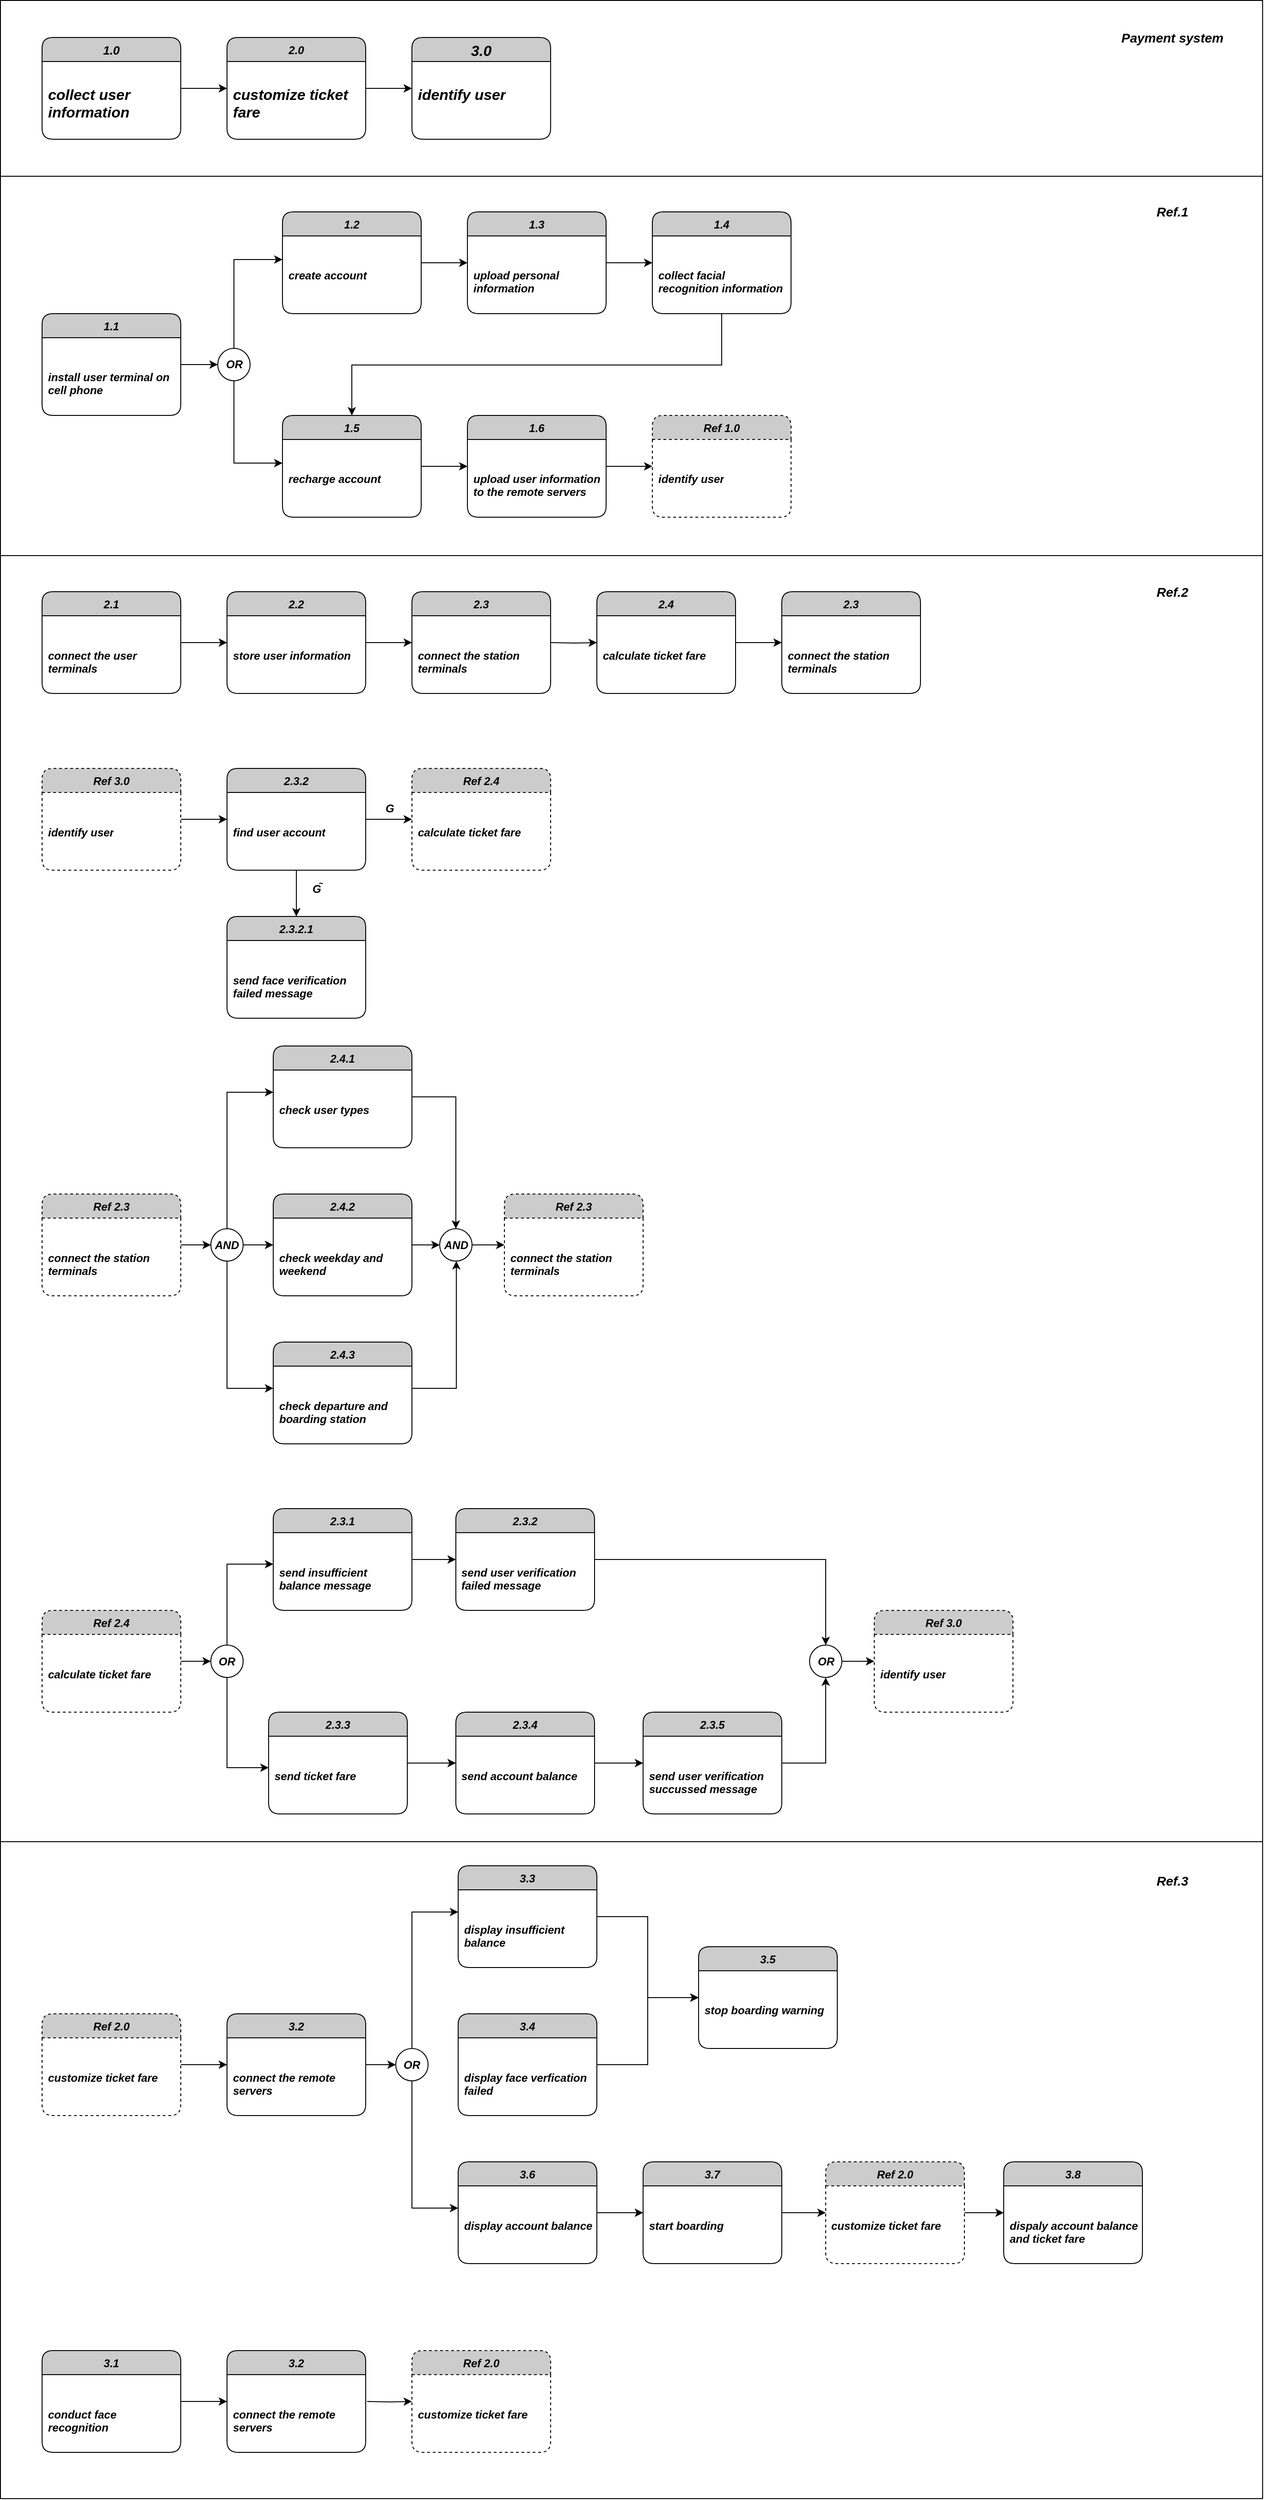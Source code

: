 <mxfile userAgent="Mozilla/5.0 (iPad; CPU OS 11_3 like Mac OS X) AppleWebKit/605.1.15 (KHTML, like Gecko) Version/11.0 Mobile/15E148 Safari/604.1" version="8.7.2" editor="www.draw.io" type="github"><diagram id="e5cf5e6e-a1c5-f6e3-67a1-fb44b6157341" name="Page-1"><mxGraphModel dx="1039" dy="414" grid="1" gridSize="14" guides="1" tooltips="1" connect="0" arrows="1" fold="1" page="1" pageScale="1" pageWidth="2339" pageHeight="3300" background="#ffffff" math="0" shadow="0"><root><mxCell id="0"/><mxCell id="1" parent="0"/><mxCell id="200" value="" style="rounded=0;whiteSpace=wrap;html=1;shadow=0;comic=0;fillColor=none;fontFamily=Helvetica;glass=0;" parent="1" vertex="1"><mxGeometry x="92.5" y="2079.5" width="1365" height="710" as="geometry"/></mxCell><mxCell id="201" value="" style="rounded=0;whiteSpace=wrap;html=1;shadow=0;comic=0;fillColor=none;fontFamily=Helvetica;glass=0;" parent="1" vertex="1"><mxGeometry x="92.5" y="689.5" width="1365" height="1390" as="geometry"/></mxCell><mxCell id="202" value="" style="rounded=0;whiteSpace=wrap;html=1;shadow=0;comic=0;fillColor=none;fontFamily=Helvetica;glass=0;" parent="1" vertex="1"><mxGeometry x="92.5" y="279.5" width="1365" height="410" as="geometry"/></mxCell><mxCell id="203" value="" style="rounded=0;whiteSpace=wrap;html=1;shadow=0;comic=0;fillColor=none;fontFamily=Helvetica;glass=0;gradientColor=#ffffff;" parent="1" vertex="1"><mxGeometry x="92.5" y="89.5" width="1365" height="190" as="geometry"/></mxCell><mxCell id="33" style="edgeStyle=orthogonalEdgeStyle;rounded=0;html=1;jettySize=auto;orthogonalLoop=1;fontFamily=Helvetica;" parent="1" source="16" target="25" edge="1"><mxGeometry relative="1" as="geometry"/></mxCell><mxCell id="16" value="1.0" style="swimlane;fontStyle=3;childLayout=stackLayout;horizontal=1;startSize=26;fillColor=#CCCCCC;horizontalStack=0;resizeParent=1;resizeParentMax=0;resizeLast=0;collapsible=1;marginBottom=0;swimlaneFillColor=#ffffff;fontFamily=Helvetica;rounded=1;fontSize=13;" parent="1" vertex="1"><mxGeometry x="137.5" y="129.5" width="150" height="110" as="geometry"/></mxCell><mxCell id="27" value="&#xa;collect user information&#xa;&#xa;" style="text;strokeColor=none;fillColor=none;align=left;verticalAlign=top;spacingLeft=4;spacingRight=4;overflow=hidden;rotatable=0;points=[[0,0.5],[1,0.5]];portConstraint=eastwest;fontStyle=3;whiteSpace=wrap;fontSize=16;" parent="16" vertex="1"><mxGeometry y="26" width="150" height="84" as="geometry"/></mxCell><mxCell id="35" style="edgeStyle=orthogonalEdgeStyle;rounded=0;html=1;jettySize=auto;orthogonalLoop=1;fontFamily=Helvetica;" parent="1" source="25" target="29" edge="1"><mxGeometry relative="1" as="geometry"/></mxCell><mxCell id="25" value="2.0" style="swimlane;fontStyle=3;childLayout=stackLayout;horizontal=1;startSize=26;fillColor=#CCCCCC;horizontalStack=0;resizeParent=1;resizeParentMax=0;resizeLast=0;collapsible=1;marginBottom=0;swimlaneFillColor=#ffffff;fontFamily=Helvetica;rounded=1;" parent="1" vertex="1"><mxGeometry x="337.5" y="129.5" width="150" height="110" as="geometry"/></mxCell><mxCell id="26" value="&#xa;customize ticket fare&#xa;&#xa;" style="text;strokeColor=none;fillColor=none;align=left;verticalAlign=top;spacingLeft=4;spacingRight=4;overflow=hidden;rotatable=0;points=[[0,0.5],[1,0.5]];portConstraint=eastwest;fontStyle=3;whiteSpace=wrap;fontSize=16;" parent="25" vertex="1"><mxGeometry y="26" width="150" height="84" as="geometry"/></mxCell><mxCell id="29" value="3.0" style="swimlane;fontStyle=3;childLayout=stackLayout;horizontal=1;startSize=26;fillColor=#CCCCCC;horizontalStack=0;resizeParent=1;resizeParentMax=0;resizeLast=0;collapsible=1;marginBottom=0;swimlaneFillColor=#ffffff;fontFamily=Helvetica;rounded=1;fontSize=16;" parent="1" vertex="1"><mxGeometry x="537.5" y="129.5" width="150" height="110" as="geometry"/></mxCell><mxCell id="30" value="&#xa;identify user&#xa;&#xa;" style="text;strokeColor=none;fillColor=none;align=left;verticalAlign=top;spacingLeft=4;spacingRight=4;overflow=hidden;rotatable=0;points=[[0,0.5],[1,0.5]];portConstraint=eastwest;fontStyle=3;whiteSpace=wrap;fontSize=16;" parent="29" vertex="1"><mxGeometry y="26" width="150" height="84" as="geometry"/></mxCell><mxCell id="55" style="edgeStyle=orthogonalEdgeStyle;rounded=0;html=1;entryX=0;entryY=0.5;entryPerimeter=0;jettySize=auto;orthogonalLoop=1;fontFamily=Helvetica;" parent="1" source="36" target="38" edge="1"><mxGeometry relative="1" as="geometry"/></mxCell><mxCell id="36" value="1.1" style="swimlane;fontStyle=3;childLayout=stackLayout;horizontal=1;startSize=26;fillColor=#CCCCCC;horizontalStack=0;resizeParent=1;resizeParentMax=0;resizeLast=0;collapsible=1;marginBottom=0;swimlaneFillColor=#ffffff;fontFamily=Helvetica;rounded=1;" parent="1" vertex="1"><mxGeometry x="137.5" y="428" width="150" height="110" as="geometry"/></mxCell><mxCell id="37" value="&#xa;&#xa;install user terminal on cell phone&#xa;" style="text;strokeColor=none;fillColor=none;align=left;verticalAlign=top;spacingLeft=4;spacingRight=4;overflow=hidden;rotatable=0;points=[[0,0.5],[1,0.5]];portConstraint=eastwest;fontStyle=3;whiteSpace=wrap;" parent="36" vertex="1"><mxGeometry y="26" width="150" height="84" as="geometry"/></mxCell><mxCell id="78" style="edgeStyle=orthogonalEdgeStyle;rounded=0;jumpStyle=none;html=1;jettySize=auto;orthogonalLoop=1;fontFamily=Helvetica;" parent="1" source="38" target="41" edge="1"><mxGeometry relative="1" as="geometry"><Array as="points"><mxPoint x="345.5" y="369.5"/></Array></mxGeometry></mxCell><mxCell id="79" style="edgeStyle=orthogonalEdgeStyle;rounded=0;jumpStyle=none;html=1;jettySize=auto;orthogonalLoop=1;fontFamily=Helvetica;" parent="1" source="38" target="48" edge="1"><mxGeometry relative="1" as="geometry"><Array as="points"><mxPoint x="345.5" y="589.5"/></Array></mxGeometry></mxCell><mxCell id="38" value="&lt;i&gt;&lt;b&gt;OR&lt;/b&gt;&lt;/i&gt;" style="ellipse;whiteSpace=wrap;html=1;aspect=fixed;fillColor=none;fontFamily=Helvetica;" parent="1" vertex="1"><mxGeometry x="327.5" y="465.5" width="35" height="35" as="geometry"/></mxCell><mxCell id="39" style="edgeStyle=orthogonalEdgeStyle;rounded=0;html=1;jettySize=auto;orthogonalLoop=1;fontFamily=Helvetica;" parent="1" source="40" target="43" edge="1"><mxGeometry relative="1" as="geometry"/></mxCell><mxCell id="40" value="1.2" style="swimlane;fontStyle=3;childLayout=stackLayout;horizontal=1;startSize=26;fillColor=#CCCCCC;horizontalStack=0;resizeParent=1;resizeParentMax=0;resizeLast=0;collapsible=1;marginBottom=0;swimlaneFillColor=#ffffff;fontFamily=Helvetica;rounded=1;" parent="1" vertex="1"><mxGeometry x="397.5" y="318" width="150" height="110" as="geometry"/></mxCell><mxCell id="41" value="&#xa;&#xa;create account&#xa;&#xa;" style="text;strokeColor=none;fillColor=none;align=left;verticalAlign=top;spacingLeft=4;spacingRight=4;overflow=hidden;rotatable=0;points=[[0,0.5],[1,0.5]];portConstraint=eastwest;fontStyle=3;whiteSpace=wrap;" parent="40" vertex="1"><mxGeometry y="26" width="150" height="84" as="geometry"/></mxCell><mxCell id="42" style="edgeStyle=orthogonalEdgeStyle;rounded=0;html=1;jettySize=auto;orthogonalLoop=1;fontFamily=Helvetica;" parent="1" source="43" target="45" edge="1"><mxGeometry relative="1" as="geometry"/></mxCell><mxCell id="43" value="1.3" style="swimlane;fontStyle=3;childLayout=stackLayout;horizontal=1;startSize=26;fillColor=#CCCCCC;horizontalStack=0;resizeParent=1;resizeParentMax=0;resizeLast=0;collapsible=1;marginBottom=0;swimlaneFillColor=#ffffff;fontFamily=Helvetica;rounded=1;" parent="1" vertex="1"><mxGeometry x="597.5" y="318" width="150" height="110" as="geometry"/></mxCell><mxCell id="44" value="&#xa;&#xa;upload personal information&#xa;" style="text;strokeColor=none;fillColor=none;align=left;verticalAlign=top;spacingLeft=4;spacingRight=4;overflow=hidden;rotatable=0;points=[[0,0.5],[1,0.5]];portConstraint=eastwest;fontStyle=3;whiteSpace=wrap;" parent="43" vertex="1"><mxGeometry y="26" width="150" height="84" as="geometry"/></mxCell><mxCell id="80" style="edgeStyle=orthogonalEdgeStyle;rounded=0;jumpStyle=none;html=1;jettySize=auto;orthogonalLoop=1;fontFamily=Helvetica;" parent="1" source="45" target="47" edge="1"><mxGeometry relative="1" as="geometry"><Array as="points"><mxPoint x="872.5" y="483.5"/><mxPoint x="472.5" y="483.5"/></Array></mxGeometry></mxCell><mxCell id="45" value="1.4" style="swimlane;fontStyle=3;childLayout=stackLayout;horizontal=1;startSize=26;fillColor=#CCCCCC;horizontalStack=0;resizeParent=1;resizeParentMax=0;resizeLast=0;collapsible=1;marginBottom=0;swimlaneFillColor=#ffffff;fontFamily=Helvetica;rounded=1;" parent="1" vertex="1"><mxGeometry x="797.5" y="318" width="150" height="110" as="geometry"/></mxCell><mxCell id="46" value="&#xa;&#xa;collect facial recognition information&#xa;" style="text;strokeColor=none;fillColor=none;align=left;verticalAlign=top;spacingLeft=4;spacingRight=4;overflow=hidden;rotatable=0;points=[[0,0.5],[1,0.5]];portConstraint=eastwest;fontStyle=3;whiteSpace=wrap;" parent="45" vertex="1"><mxGeometry y="26" width="150" height="84" as="geometry"/></mxCell><mxCell id="58" style="edgeStyle=orthogonalEdgeStyle;rounded=0;html=1;jettySize=auto;orthogonalLoop=1;fontFamily=Helvetica;" parent="1" source="47" target="51" edge="1"><mxGeometry relative="1" as="geometry"/></mxCell><mxCell id="47" value="1.5" style="swimlane;fontStyle=3;childLayout=stackLayout;horizontal=1;startSize=26;fillColor=#CCCCCC;horizontalStack=0;resizeParent=1;resizeParentMax=0;resizeLast=0;collapsible=1;marginBottom=0;swimlaneFillColor=#ffffff;fontFamily=Helvetica;comic=0;rounded=1;" parent="1" vertex="1"><mxGeometry x="397.5" y="538" width="150" height="110" as="geometry"/></mxCell><mxCell id="48" value="&#xa;&#xa;recharge account&#xa;&#xa;" style="text;strokeColor=none;fillColor=none;align=left;verticalAlign=top;spacingLeft=4;spacingRight=4;overflow=hidden;rotatable=0;points=[[0,0.5],[1,0.5]];portConstraint=eastwest;fontStyle=3;whiteSpace=wrap;" parent="47" vertex="1"><mxGeometry y="26" width="150" height="84" as="geometry"/></mxCell><mxCell id="59" style="edgeStyle=orthogonalEdgeStyle;rounded=0;html=1;jettySize=auto;orthogonalLoop=1;fontFamily=Helvetica;" parent="1" source="51" target="53" edge="1"><mxGeometry relative="1" as="geometry"/></mxCell><mxCell id="51" value="1.6" style="swimlane;fontStyle=3;childLayout=stackLayout;horizontal=1;startSize=26;fillColor=#CCCCCC;horizontalStack=0;resizeParent=1;resizeParentMax=0;resizeLast=0;collapsible=1;marginBottom=0;swimlaneFillColor=#ffffff;fontFamily=Helvetica;rounded=1;" parent="1" vertex="1"><mxGeometry x="597.5" y="538" width="150" height="110" as="geometry"/></mxCell><mxCell id="52" value="&#xa;&#xa;upload user information to the remote servers&#xa;" style="text;strokeColor=none;fillColor=none;align=left;verticalAlign=top;spacingLeft=4;spacingRight=4;overflow=hidden;rotatable=0;points=[[0,0.5],[1,0.5]];portConstraint=eastwest;fontStyle=3;whiteSpace=wrap;" parent="51" vertex="1"><mxGeometry y="26" width="150" height="84" as="geometry"/></mxCell><mxCell id="53" value="Ref 1.0" style="swimlane;fontStyle=3;childLayout=stackLayout;horizontal=1;startSize=26;fillColor=#CCCCCC;horizontalStack=0;resizeParent=1;resizeParentMax=0;resizeLast=0;collapsible=1;marginBottom=0;swimlaneFillColor=#ffffff;fontFamily=Helvetica;dashed=1;rounded=1;" parent="1" vertex="1"><mxGeometry x="797.5" y="538" width="150" height="110" as="geometry"/></mxCell><mxCell id="54" value="&#xa;&#xa;identify user&#xa;&#xa;" style="text;strokeColor=none;fillColor=none;align=left;verticalAlign=top;spacingLeft=4;spacingRight=4;overflow=hidden;rotatable=0;points=[[0,0.5],[1,0.5]];portConstraint=eastwest;fontStyle=3;whiteSpace=wrap;" parent="53" vertex="1"><mxGeometry y="26" width="150" height="84" as="geometry"/></mxCell><mxCell id="81" style="edgeStyle=orthogonalEdgeStyle;rounded=0;html=1;jettySize=auto;orthogonalLoop=1;fontFamily=Helvetica;" parent="1" source="82" target="85" edge="1"><mxGeometry relative="1" as="geometry"/></mxCell><mxCell id="82" value="2.1" style="swimlane;fontStyle=3;childLayout=stackLayout;horizontal=1;startSize=26;fillColor=#CCCCCC;horizontalStack=0;resizeParent=1;resizeParentMax=0;resizeLast=0;collapsible=1;marginBottom=0;swimlaneFillColor=#ffffff;fontFamily=Helvetica;rounded=1;" parent="1" vertex="1"><mxGeometry x="137.5" y="728.5" width="150" height="110" as="geometry"/></mxCell><mxCell id="83" value="&#xa;&#xa;connect the user terminals&#xa;" style="text;strokeColor=none;fillColor=none;align=left;verticalAlign=top;spacingLeft=4;spacingRight=4;overflow=hidden;rotatable=0;points=[[0,0.5],[1,0.5]];portConstraint=eastwest;fontStyle=3;whiteSpace=wrap;" parent="82" vertex="1"><mxGeometry y="26" width="150" height="84" as="geometry"/></mxCell><mxCell id="84" style="edgeStyle=orthogonalEdgeStyle;rounded=0;html=1;jettySize=auto;orthogonalLoop=1;fontFamily=Helvetica;" parent="1" source="85" target="87" edge="1"><mxGeometry relative="1" as="geometry"/></mxCell><mxCell id="85" value="2.2" style="swimlane;fontStyle=3;childLayout=stackLayout;horizontal=1;startSize=26;fillColor=#CCCCCC;horizontalStack=0;resizeParent=1;resizeParentMax=0;resizeLast=0;collapsible=1;marginBottom=0;swimlaneFillColor=#ffffff;fontFamily=Helvetica;rounded=1;" parent="1" vertex="1"><mxGeometry x="337.5" y="728.5" width="150" height="110" as="geometry"/></mxCell><mxCell id="86" value="&#xa;&#xa;store user information&#xa;&#xa;" style="text;strokeColor=none;fillColor=none;align=left;verticalAlign=top;spacingLeft=4;spacingRight=4;overflow=hidden;rotatable=0;points=[[0,0.5],[1,0.5]];portConstraint=eastwest;fontStyle=3;whiteSpace=wrap;" parent="85" vertex="1"><mxGeometry y="26" width="150" height="84" as="geometry"/></mxCell><mxCell id="87" value="2.3" style="swimlane;fontStyle=3;childLayout=stackLayout;horizontal=1;startSize=26;fillColor=#CCCCCC;horizontalStack=0;resizeParent=1;resizeParentMax=0;resizeLast=0;collapsible=1;marginBottom=0;swimlaneFillColor=#ffffff;fontFamily=Helvetica;rounded=1;" parent="1" vertex="1"><mxGeometry x="537.5" y="728.5" width="150" height="110" as="geometry"/></mxCell><mxCell id="88" value="&#xa;&#xa;connect the station terminals&#xa;" style="text;strokeColor=none;fillColor=none;align=left;verticalAlign=top;spacingLeft=4;spacingRight=4;overflow=hidden;rotatable=0;points=[[0,0.5],[1,0.5]];portConstraint=eastwest;fontStyle=3;whiteSpace=wrap;" parent="87" vertex="1"><mxGeometry y="26" width="150" height="84" as="geometry"/></mxCell><mxCell id="89" style="edgeStyle=orthogonalEdgeStyle;rounded=0;html=1;jettySize=auto;orthogonalLoop=1;fontFamily=Helvetica;" parent="1" target="91" edge="1"><mxGeometry relative="1" as="geometry"><mxPoint x="687.5" y="783.5" as="sourcePoint"/></mxGeometry></mxCell><mxCell id="90" style="edgeStyle=orthogonalEdgeStyle;rounded=0;html=1;jettySize=auto;orthogonalLoop=1;fontFamily=Helvetica;" parent="1" source="91" target="93" edge="1"><mxGeometry relative="1" as="geometry"/></mxCell><mxCell id="91" value="2.4" style="swimlane;fontStyle=3;childLayout=stackLayout;horizontal=1;startSize=26;fillColor=#CCCCCC;horizontalStack=0;resizeParent=1;resizeParentMax=0;resizeLast=0;collapsible=1;marginBottom=0;swimlaneFillColor=#ffffff;fontFamily=Helvetica;rounded=1;" parent="1" vertex="1"><mxGeometry x="737.5" y="728.5" width="150" height="110" as="geometry"/></mxCell><mxCell id="92" value="&#xa;&#xa;calculate ticket fare&#xa;&#xa;" style="text;strokeColor=none;fillColor=none;align=left;verticalAlign=top;spacingLeft=4;spacingRight=4;overflow=hidden;rotatable=0;points=[[0,0.5],[1,0.5]];portConstraint=eastwest;fontStyle=3;whiteSpace=wrap;" parent="91" vertex="1"><mxGeometry y="26" width="150" height="84" as="geometry"/></mxCell><mxCell id="93" value="2.3" style="swimlane;fontStyle=3;childLayout=stackLayout;horizontal=1;startSize=26;fillColor=#CCCCCC;horizontalStack=0;resizeParent=1;resizeParentMax=0;resizeLast=0;collapsible=1;marginBottom=0;swimlaneFillColor=#ffffff;fontFamily=Helvetica;rounded=1;" parent="1" vertex="1"><mxGeometry x="937.5" y="728.5" width="150" height="110" as="geometry"/></mxCell><mxCell id="94" value="&#xa;&#xa;connect the station terminals&#xa;" style="text;strokeColor=none;fillColor=none;align=left;verticalAlign=top;spacingLeft=4;spacingRight=4;overflow=hidden;rotatable=0;points=[[0,0.5],[1,0.5]];portConstraint=eastwest;fontStyle=3;whiteSpace=wrap;" parent="93" vertex="1"><mxGeometry y="26" width="150" height="84" as="geometry"/></mxCell><mxCell id="95" style="edgeStyle=orthogonalEdgeStyle;rounded=0;html=1;jettySize=auto;orthogonalLoop=1;fontFamily=Helvetica;" parent="1" source="96" target="99" edge="1"><mxGeometry relative="1" as="geometry"/></mxCell><mxCell id="96" value="Ref 3.0" style="swimlane;fontStyle=3;childLayout=stackLayout;horizontal=1;startSize=26;fillColor=#CCCCCC;horizontalStack=0;resizeParent=1;resizeParentMax=0;resizeLast=0;collapsible=1;marginBottom=0;swimlaneFillColor=#ffffff;fontFamily=Helvetica;dashed=1;rounded=1;" parent="1" vertex="1"><mxGeometry x="137.5" y="919.5" width="150" height="110" as="geometry"/></mxCell><mxCell id="97" value="&#xa;&#xa;identify user&#xa;&#xa;" style="text;strokeColor=none;fillColor=none;align=left;verticalAlign=top;spacingLeft=4;spacingRight=4;overflow=hidden;rotatable=0;points=[[0,0.5],[1,0.5]];portConstraint=eastwest;fontStyle=3;whiteSpace=wrap;" parent="96" vertex="1"><mxGeometry y="26" width="150" height="84" as="geometry"/></mxCell><mxCell id="98" style="edgeStyle=orthogonalEdgeStyle;rounded=0;html=1;jettySize=auto;orthogonalLoop=1;fontFamily=Helvetica;" parent="1" source="99" target="101" edge="1"><mxGeometry relative="1" as="geometry"/></mxCell><mxCell id="105" style="edgeStyle=orthogonalEdgeStyle;rounded=0;jumpStyle=none;html=1;jettySize=auto;orthogonalLoop=1;fontFamily=Helvetica;" parent="1" source="99" target="103" edge="1"><mxGeometry relative="1" as="geometry"/></mxCell><mxCell id="99" value="2.3.2" style="swimlane;fontStyle=3;childLayout=stackLayout;horizontal=1;startSize=26;fillColor=#CCCCCC;horizontalStack=0;resizeParent=1;resizeParentMax=0;resizeLast=0;collapsible=1;marginBottom=0;swimlaneFillColor=#ffffff;fontFamily=Helvetica;rounded=1;shadow=0;" parent="1" vertex="1"><mxGeometry x="337.5" y="919.5" width="150" height="110" as="geometry"/></mxCell><mxCell id="100" value="&#xa;&#xa;find user account&#xa;&#xa;" style="text;strokeColor=none;fillColor=none;align=left;verticalAlign=top;spacingLeft=4;spacingRight=4;overflow=hidden;rotatable=0;points=[[0,0.5],[1,0.5]];portConstraint=eastwest;fontStyle=3;whiteSpace=wrap;rounded=1;" parent="99" vertex="1"><mxGeometry y="26" width="150" height="84" as="geometry"/></mxCell><mxCell id="101" value="Ref 2.4" style="swimlane;fontStyle=3;childLayout=stackLayout;horizontal=1;startSize=26;fillColor=#CCCCCC;horizontalStack=0;resizeParent=1;resizeParentMax=0;resizeLast=0;collapsible=1;marginBottom=0;swimlaneFillColor=#ffffff;fontFamily=Helvetica;dashed=1;rounded=1;" parent="1" vertex="1"><mxGeometry x="537.5" y="919.5" width="150" height="110" as="geometry"/></mxCell><mxCell id="102" value="&#xa;&#xa;calculate ticket fare&#xa;&#xa;" style="text;strokeColor=none;fillColor=none;align=left;verticalAlign=top;spacingLeft=4;spacingRight=4;overflow=hidden;rotatable=0;points=[[0,0.5],[1,0.5]];portConstraint=eastwest;fontStyle=3;whiteSpace=wrap;" parent="101" vertex="1"><mxGeometry y="26" width="150" height="84" as="geometry"/></mxCell><mxCell id="103" value="2.3.2.1" style="swimlane;fontStyle=3;childLayout=stackLayout;horizontal=1;startSize=26;fillColor=#CCCCCC;horizontalStack=0;resizeParent=1;resizeParentMax=0;resizeLast=0;collapsible=1;marginBottom=0;swimlaneFillColor=#ffffff;fontFamily=Helvetica;rounded=1;" parent="1" vertex="1"><mxGeometry x="337.5" y="1079.5" width="150" height="110" as="geometry"/></mxCell><mxCell id="104" value="&#xa;&#xa;send face verification failed message&#xa;" style="text;strokeColor=none;fillColor=none;align=left;verticalAlign=top;spacingLeft=4;spacingRight=4;overflow=hidden;rotatable=0;points=[[0,0.5],[1,0.5]];portConstraint=eastwest;fontStyle=3;whiteSpace=wrap;" parent="103" vertex="1"><mxGeometry y="26" width="150" height="84" as="geometry"/></mxCell><mxCell id="106" value="&lt;i&gt;&lt;b&gt;G&lt;/b&gt;&lt;/i&gt;" style="text;html=1;resizable=0;points=[];autosize=1;align=left;verticalAlign=top;spacingTop=-4;fontFamily=Helvetica;" parent="1" vertex="1"><mxGeometry x="506.5" y="952.5" width="20" height="20" as="geometry"/></mxCell><mxCell id="107" value="&lt;i&gt;&lt;b&gt;G ̃&lt;/b&gt;&lt;/i&gt;" style="text;html=1;resizable=0;points=[];autosize=1;align=left;verticalAlign=top;spacingTop=-4;fontFamily=Helvetica;" parent="1" vertex="1"><mxGeometry x="427.5" y="1039.5" width="30" height="20" as="geometry"/></mxCell><mxCell id="122" style="edgeStyle=orthogonalEdgeStyle;rounded=0;jumpStyle=none;html=1;jettySize=auto;orthogonalLoop=1;fontFamily=Helvetica;" parent="1" source="108" target="110" edge="1"><mxGeometry relative="1" as="geometry"/></mxCell><mxCell id="108" value="Ref 2.3" style="swimlane;fontStyle=3;childLayout=stackLayout;horizontal=1;startSize=26;fillColor=#CCCCCC;horizontalStack=0;resizeParent=1;resizeParentMax=0;resizeLast=0;collapsible=1;marginBottom=0;swimlaneFillColor=#ffffff;fontFamily=Helvetica;rounded=1;dashed=1;" parent="1" vertex="1"><mxGeometry x="137.5" y="1379.5" width="150" height="110" as="geometry"/></mxCell><mxCell id="109" value="&#xa;&#xa;connect the station terminals&#xa;" style="text;strokeColor=none;fillColor=none;align=left;verticalAlign=top;spacingLeft=4;spacingRight=4;overflow=hidden;rotatable=0;points=[[0,0.5],[1,0.5]];portConstraint=eastwest;fontStyle=3;whiteSpace=wrap;" parent="108" vertex="1"><mxGeometry y="26" width="150" height="84" as="geometry"/></mxCell><mxCell id="125" style="edgeStyle=orthogonalEdgeStyle;rounded=0;jumpStyle=none;html=1;jettySize=auto;orthogonalLoop=1;fontFamily=Helvetica;" parent="1" source="110" target="114" edge="1"><mxGeometry relative="1" as="geometry"><Array as="points"><mxPoint x="337.5" y="1269.5"/></Array></mxGeometry></mxCell><mxCell id="126" style="edgeStyle=orthogonalEdgeStyle;rounded=0;jumpStyle=none;html=1;jettySize=auto;orthogonalLoop=1;fontFamily=Helvetica;" parent="1" source="110" target="116" edge="1"><mxGeometry relative="1" as="geometry"><Array as="points"><mxPoint x="337.5" y="1589.5"/></Array></mxGeometry></mxCell><mxCell id="127" style="edgeStyle=orthogonalEdgeStyle;rounded=0;jumpStyle=none;html=1;jettySize=auto;orthogonalLoop=1;fontFamily=Helvetica;" parent="1" source="110" target="111" edge="1"><mxGeometry relative="1" as="geometry"/></mxCell><mxCell id="110" value="&lt;i&gt;&lt;b&gt;AND&lt;/b&gt;&lt;/i&gt;" style="ellipse;whiteSpace=wrap;html=1;aspect=fixed;fillColor=none;fontFamily=Helvetica;" parent="1" vertex="1"><mxGeometry x="320" y="1417" width="35" height="35" as="geometry"/></mxCell><mxCell id="128" style="edgeStyle=orthogonalEdgeStyle;rounded=0;jumpStyle=none;html=1;jettySize=auto;orthogonalLoop=1;fontFamily=Helvetica;" parent="1" source="111" target="117" edge="1"><mxGeometry relative="1" as="geometry"/></mxCell><mxCell id="111" value="2.4.2" style="swimlane;fontStyle=3;childLayout=stackLayout;horizontal=1;startSize=26;fillColor=#CCCCCC;horizontalStack=0;resizeParent=1;resizeParentMax=0;resizeLast=0;collapsible=1;marginBottom=0;swimlaneFillColor=#ffffff;fontFamily=Helvetica;rounded=1;" parent="1" vertex="1"><mxGeometry x="387.5" y="1379.5" width="150" height="110" as="geometry"/></mxCell><mxCell id="112" value="&#xa;&#xa;check weekday and weekend&#xa;" style="text;strokeColor=none;fillColor=none;align=left;verticalAlign=top;spacingLeft=4;spacingRight=4;overflow=hidden;rotatable=0;points=[[0,0.5],[1,0.5]];portConstraint=eastwest;fontStyle=3;whiteSpace=wrap;" parent="111" vertex="1"><mxGeometry y="26" width="150" height="84" as="geometry"/></mxCell><mxCell id="130" style="edgeStyle=orthogonalEdgeStyle;rounded=0;jumpStyle=none;html=1;jettySize=auto;orthogonalLoop=1;fontFamily=Helvetica;" parent="1" source="113" target="117" edge="1"><mxGeometry relative="1" as="geometry"/></mxCell><mxCell id="113" value="2.4.1" style="swimlane;fontStyle=3;childLayout=stackLayout;horizontal=1;startSize=26;fillColor=#CCCCCC;horizontalStack=0;resizeParent=1;resizeParentMax=0;resizeLast=0;collapsible=1;marginBottom=0;swimlaneFillColor=#ffffff;fontFamily=Helvetica;rounded=1;" parent="1" vertex="1"><mxGeometry x="387.5" y="1219.5" width="150" height="110" as="geometry"/></mxCell><mxCell id="114" value="&#xa;&#xa;check user types&#xa;&#xa;" style="text;strokeColor=none;fillColor=none;align=left;verticalAlign=top;spacingLeft=4;spacingRight=4;overflow=hidden;rotatable=0;points=[[0,0.5],[1,0.5]];portConstraint=eastwest;fontStyle=3;whiteSpace=wrap;" parent="113" vertex="1"><mxGeometry y="26" width="150" height="84" as="geometry"/></mxCell><mxCell id="115" value="2.4.3" style="swimlane;fontStyle=3;childLayout=stackLayout;horizontal=1;startSize=26;fillColor=#CCCCCC;horizontalStack=0;resizeParent=1;resizeParentMax=0;resizeLast=0;collapsible=1;marginBottom=0;swimlaneFillColor=#ffffff;fontFamily=Helvetica;rounded=1;" parent="1" vertex="1"><mxGeometry x="387.5" y="1539.5" width="150" height="110" as="geometry"/></mxCell><mxCell id="116" value="&#xa;&#xa;check departure and boarding station&#xa;" style="text;strokeColor=none;fillColor=none;align=left;verticalAlign=top;spacingLeft=4;spacingRight=4;overflow=hidden;rotatable=0;points=[[0,0.5],[1,0.5]];portConstraint=eastwest;fontStyle=3;whiteSpace=wrap;" parent="115" vertex="1"><mxGeometry y="26" width="150" height="84" as="geometry"/></mxCell><mxCell id="129" style="edgeStyle=orthogonalEdgeStyle;rounded=0;jumpStyle=none;html=1;jettySize=auto;orthogonalLoop=1;fontFamily=Helvetica;" parent="1" source="117" target="118" edge="1"><mxGeometry relative="1" as="geometry"/></mxCell><mxCell id="117" value="&lt;i&gt;&lt;b&gt;AND&lt;/b&gt;&lt;/i&gt;" style="ellipse;whiteSpace=wrap;html=1;aspect=fixed;fillColor=none;fontFamily=Helvetica;" parent="1" vertex="1"><mxGeometry x="567.5" y="1417" width="35" height="35" as="geometry"/></mxCell><mxCell id="118" value="Ref 2.3" style="swimlane;fontStyle=3;childLayout=stackLayout;horizontal=1;startSize=26;fillColor=#CCCCCC;horizontalStack=0;resizeParent=1;resizeParentMax=0;resizeLast=0;collapsible=1;marginBottom=0;swimlaneFillColor=#ffffff;fontFamily=Helvetica;rounded=1;dashed=1;" parent="1" vertex="1"><mxGeometry x="637.5" y="1379.5" width="150" height="110" as="geometry"/></mxCell><mxCell id="119" value="&#xa;&#xa;connect the station terminals&#xa;" style="text;strokeColor=none;fillColor=none;align=left;verticalAlign=top;spacingLeft=4;spacingRight=4;overflow=hidden;rotatable=0;points=[[0,0.5],[1,0.5]];portConstraint=eastwest;fontStyle=3;whiteSpace=wrap;" parent="118" vertex="1"><mxGeometry y="26" width="150" height="84" as="geometry"/></mxCell><mxCell id="131" style="edgeStyle=orthogonalEdgeStyle;rounded=0;jumpStyle=none;html=1;jettySize=auto;orthogonalLoop=1;fontFamily=Helvetica;" parent="1" source="116" target="117" edge="1"><mxGeometry relative="1" as="geometry"><Array as="points"><mxPoint x="585.5" y="1589.5"/></Array></mxGeometry></mxCell><mxCell id="151" style="edgeStyle=orthogonalEdgeStyle;rounded=0;jumpStyle=none;html=1;jettySize=auto;orthogonalLoop=1;fontFamily=Helvetica;" parent="1" source="133" target="141" edge="1"><mxGeometry relative="1" as="geometry"/></mxCell><mxCell id="133" value="Ref 2.4" style="swimlane;fontStyle=3;childLayout=stackLayout;horizontal=1;startSize=26;fillColor=#CCCCCC;horizontalStack=0;resizeParent=1;resizeParentMax=0;resizeLast=0;collapsible=1;marginBottom=0;swimlaneFillColor=#ffffff;fontFamily=Helvetica;rounded=1;dashed=1;" parent="1" vertex="1"><mxGeometry x="137.5" y="1829.5" width="150" height="110" as="geometry"/></mxCell><mxCell id="134" value="&#xa;&#xa;calculate ticket fare&#xa;&#xa;" style="text;strokeColor=none;fillColor=none;align=left;verticalAlign=top;spacingLeft=4;spacingRight=4;overflow=hidden;rotatable=0;points=[[0,0.5],[1,0.5]];portConstraint=eastwest;fontStyle=3;whiteSpace=wrap;" parent="133" vertex="1"><mxGeometry y="26" width="150" height="84" as="geometry"/></mxCell><mxCell id="155" style="edgeStyle=orthogonalEdgeStyle;rounded=0;jumpStyle=none;html=1;jettySize=auto;orthogonalLoop=1;fontFamily=Helvetica;" parent="1" source="137" target="142" edge="1"><mxGeometry relative="1" as="geometry"/></mxCell><mxCell id="137" value="2.3.1" style="swimlane;fontStyle=3;childLayout=stackLayout;horizontal=1;startSize=26;fillColor=#CCCCCC;horizontalStack=0;resizeParent=1;resizeParentMax=0;resizeLast=0;collapsible=1;marginBottom=0;swimlaneFillColor=#ffffff;fontFamily=Helvetica;rounded=1;" parent="1" vertex="1"><mxGeometry x="387.5" y="1719.5" width="150" height="110" as="geometry"/></mxCell><mxCell id="138" value="&#xa;&#xa;send insufficient balance message&#xa;" style="text;strokeColor=none;fillColor=none;align=left;verticalAlign=top;spacingLeft=4;spacingRight=4;overflow=hidden;rotatable=0;points=[[0,0.5],[1,0.5]];portConstraint=eastwest;fontStyle=3;whiteSpace=wrap;" parent="137" vertex="1"><mxGeometry y="26" width="150" height="84" as="geometry"/></mxCell><mxCell id="156" style="edgeStyle=orthogonalEdgeStyle;rounded=0;jumpStyle=none;html=1;jettySize=auto;orthogonalLoop=1;fontFamily=Helvetica;" parent="1" source="139" target="144" edge="1"><mxGeometry relative="1" as="geometry"/></mxCell><mxCell id="139" value="2.3.3" style="swimlane;fontStyle=3;childLayout=stackLayout;horizontal=1;startSize=26;fillColor=#CCCCCC;horizontalStack=0;resizeParent=1;resizeParentMax=0;resizeLast=0;collapsible=1;marginBottom=0;swimlaneFillColor=#ffffff;fontFamily=Helvetica;rounded=1;" parent="1" vertex="1"><mxGeometry x="382.5" y="1939.5" width="150" height="110" as="geometry"/></mxCell><mxCell id="140" value="&#xa;&#xa;send ticket fare&#xa;&#xa;" style="text;strokeColor=none;fillColor=none;align=left;verticalAlign=top;spacingLeft=4;spacingRight=4;overflow=hidden;rotatable=0;points=[[0,0.5],[1,0.5]];portConstraint=eastwest;fontStyle=3;whiteSpace=wrap;" parent="139" vertex="1"><mxGeometry y="26" width="150" height="84" as="geometry"/></mxCell><mxCell id="152" style="edgeStyle=orthogonalEdgeStyle;rounded=0;jumpStyle=none;html=1;jettySize=auto;orthogonalLoop=1;fontFamily=Helvetica;" parent="1" source="141" target="138" edge="1"><mxGeometry relative="1" as="geometry"><Array as="points"><mxPoint x="337.5" y="1779.5"/></Array></mxGeometry></mxCell><mxCell id="153" style="edgeStyle=orthogonalEdgeStyle;rounded=0;jumpStyle=none;html=1;jettySize=auto;orthogonalLoop=1;fontFamily=Helvetica;" parent="1" source="141" target="140" edge="1"><mxGeometry relative="1" as="geometry"><Array as="points"><mxPoint x="337.5" y="1999.5"/></Array></mxGeometry></mxCell><mxCell id="141" value="&lt;i&gt;&lt;b&gt;OR&lt;/b&gt;&lt;/i&gt;" style="ellipse;whiteSpace=wrap;html=1;aspect=fixed;fillColor=none;fontFamily=Helvetica;" parent="1" vertex="1"><mxGeometry x="320" y="1867" width="35" height="35" as="geometry"/></mxCell><mxCell id="158" style="edgeStyle=orthogonalEdgeStyle;rounded=0;jumpStyle=none;html=1;jettySize=auto;orthogonalLoop=1;fontFamily=Helvetica;" parent="1" source="142" target="150" edge="1"><mxGeometry relative="1" as="geometry"/></mxCell><mxCell id="142" value="2.3.2" style="swimlane;fontStyle=3;childLayout=stackLayout;horizontal=1;startSize=26;fillColor=#CCCCCC;horizontalStack=0;resizeParent=1;resizeParentMax=0;resizeLast=0;collapsible=1;marginBottom=0;swimlaneFillColor=#ffffff;fontFamily=Helvetica;rounded=1;" parent="1" vertex="1"><mxGeometry x="585" y="1719.5" width="150" height="110" as="geometry"/></mxCell><mxCell id="143" value="&#xa;&#xa;send user verification failed message&#xa;" style="text;strokeColor=none;fillColor=none;align=left;verticalAlign=top;spacingLeft=4;spacingRight=4;overflow=hidden;rotatable=0;points=[[0,0.5],[1,0.5]];portConstraint=eastwest;fontStyle=3;whiteSpace=wrap;" parent="142" vertex="1"><mxGeometry y="26" width="150" height="84" as="geometry"/></mxCell><mxCell id="157" style="edgeStyle=orthogonalEdgeStyle;rounded=0;jumpStyle=none;html=1;jettySize=auto;orthogonalLoop=1;fontFamily=Helvetica;" parent="1" source="144" target="146" edge="1"><mxGeometry relative="1" as="geometry"/></mxCell><mxCell id="144" value="2.3.4" style="swimlane;fontStyle=3;childLayout=stackLayout;horizontal=1;startSize=26;fillColor=#CCCCCC;horizontalStack=0;resizeParent=1;resizeParentMax=0;resizeLast=0;collapsible=1;marginBottom=0;swimlaneFillColor=#ffffff;fontFamily=Helvetica;rounded=1;" parent="1" vertex="1"><mxGeometry x="585" y="1939.5" width="150" height="110" as="geometry"/></mxCell><mxCell id="145" value="&#xa;&#xa;send account balance&#xa;&#xa;" style="text;strokeColor=none;fillColor=none;align=left;verticalAlign=top;spacingLeft=4;spacingRight=4;overflow=hidden;rotatable=0;points=[[0,0.5],[1,0.5]];portConstraint=eastwest;fontStyle=3;whiteSpace=wrap;" parent="144" vertex="1"><mxGeometry y="26" width="150" height="84" as="geometry"/></mxCell><mxCell id="159" style="edgeStyle=orthogonalEdgeStyle;rounded=0;jumpStyle=none;html=1;jettySize=auto;orthogonalLoop=1;fontFamily=Helvetica;" parent="1" source="146" target="150" edge="1"><mxGeometry relative="1" as="geometry"/></mxCell><mxCell id="146" value="2.3.5" style="swimlane;fontStyle=3;childLayout=stackLayout;horizontal=1;startSize=26;fillColor=#CCCCCC;horizontalStack=0;resizeParent=1;resizeParentMax=0;resizeLast=0;collapsible=1;marginBottom=0;swimlaneFillColor=#ffffff;fontFamily=Helvetica;rounded=1;" parent="1" vertex="1"><mxGeometry x="787.5" y="1939.5" width="150" height="110" as="geometry"/></mxCell><mxCell id="147" value="&#xa;&#xa;send user verification succussed message &#xa;" style="text;strokeColor=none;fillColor=none;align=left;verticalAlign=top;spacingLeft=4;spacingRight=4;overflow=hidden;rotatable=0;points=[[0,0.5],[1,0.5]];portConstraint=eastwest;fontStyle=3;whiteSpace=wrap;" parent="146" vertex="1"><mxGeometry y="26" width="150" height="84" as="geometry"/></mxCell><mxCell id="148" value="Ref 3.0" style="swimlane;fontStyle=3;childLayout=stackLayout;horizontal=1;startSize=26;fillColor=#CCCCCC;horizontalStack=0;resizeParent=1;resizeParentMax=0;resizeLast=0;collapsible=1;marginBottom=0;swimlaneFillColor=#ffffff;fontFamily=Helvetica;rounded=1;dashed=1;" parent="1" vertex="1"><mxGeometry x="1037.5" y="1829.5" width="150" height="110" as="geometry"/></mxCell><mxCell id="149" value="&#xa;&#xa;identify user&#xa;&#xa;" style="text;strokeColor=none;fillColor=none;align=left;verticalAlign=top;spacingLeft=4;spacingRight=4;overflow=hidden;rotatable=0;points=[[0,0.5],[1,0.5]];portConstraint=eastwest;fontStyle=3;whiteSpace=wrap;" parent="148" vertex="1"><mxGeometry y="26" width="150" height="84" as="geometry"/></mxCell><mxCell id="160" style="edgeStyle=orthogonalEdgeStyle;rounded=0;jumpStyle=none;html=1;jettySize=auto;orthogonalLoop=1;fontFamily=Helvetica;" parent="1" source="150" target="148" edge="1"><mxGeometry relative="1" as="geometry"/></mxCell><mxCell id="150" value="&lt;i&gt;&lt;b&gt;OR&lt;/b&gt;&lt;/i&gt;" style="ellipse;whiteSpace=wrap;html=1;aspect=fixed;fillColor=none;fontFamily=Helvetica;" parent="1" vertex="1"><mxGeometry x="967.5" y="1867" width="35" height="35" as="geometry"/></mxCell><mxCell id="161" style="edgeStyle=orthogonalEdgeStyle;rounded=0;jumpStyle=none;html=1;jettySize=auto;orthogonalLoop=1;fontFamily=Helvetica;" parent="1" source="162" target="166" edge="1"><mxGeometry relative="1" as="geometry"/></mxCell><mxCell id="162" value="3.2" style="swimlane;fontStyle=3;childLayout=stackLayout;horizontal=1;startSize=26;fillColor=#CCCCCC;horizontalStack=0;resizeParent=1;resizeParentMax=0;resizeLast=0;collapsible=1;marginBottom=0;swimlaneFillColor=#ffffff;fontFamily=Helvetica;rounded=1;" parent="1" vertex="1"><mxGeometry x="337.5" y="2265.5" width="150" height="110" as="geometry"/></mxCell><mxCell id="163" value="&#xa;&#xa;connect the remote servers&#xa;" style="text;strokeColor=none;fillColor=none;align=left;verticalAlign=top;spacingLeft=4;spacingRight=4;overflow=hidden;rotatable=0;points=[[0,0.5],[1,0.5]];portConstraint=eastwest;fontStyle=3;whiteSpace=wrap;" parent="162" vertex="1"><mxGeometry y="26" width="150" height="84" as="geometry"/></mxCell><mxCell id="164" style="edgeStyle=orthogonalEdgeStyle;rounded=0;jumpStyle=none;html=1;jettySize=auto;orthogonalLoop=1;fontFamily=Helvetica;" parent="1" source="166" target="170" edge="1"><mxGeometry relative="1" as="geometry"><Array as="points"><mxPoint x="537.5" y="2155.5"/></Array></mxGeometry></mxCell><mxCell id="165" style="edgeStyle=orthogonalEdgeStyle;rounded=0;jumpStyle=none;html=1;jettySize=auto;orthogonalLoop=1;fontFamily=Helvetica;" parent="1" source="166" target="172" edge="1"><mxGeometry relative="1" as="geometry"><Array as="points"><mxPoint x="537.5" y="2475.5"/></Array></mxGeometry></mxCell><mxCell id="166" value="&lt;i&gt;&lt;b&gt;OR&lt;/b&gt;&lt;/i&gt;" style="ellipse;whiteSpace=wrap;html=1;aspect=fixed;fillColor=none;fontFamily=Helvetica;" parent="1" vertex="1"><mxGeometry x="520" y="2303" width="35" height="35" as="geometry"/></mxCell><mxCell id="185" style="edgeStyle=orthogonalEdgeStyle;rounded=0;jumpStyle=none;html=1;jettySize=auto;orthogonalLoop=1;fontFamily=Helvetica;" parent="1" source="167" target="176" edge="1"><mxGeometry relative="1" as="geometry"/></mxCell><mxCell id="167" value="3.4" style="swimlane;fontStyle=3;childLayout=stackLayout;horizontal=1;startSize=26;fillColor=#CCCCCC;horizontalStack=0;resizeParent=1;resizeParentMax=0;resizeLast=0;collapsible=1;marginBottom=0;swimlaneFillColor=#ffffff;fontFamily=Helvetica;rounded=1;" parent="1" vertex="1"><mxGeometry x="587.5" y="2265.5" width="150" height="110" as="geometry"/></mxCell><mxCell id="168" value="&#xa;&#xa;display face verfication failed&#xa;" style="text;strokeColor=none;fillColor=none;align=left;verticalAlign=top;spacingLeft=4;spacingRight=4;overflow=hidden;rotatable=0;points=[[0,0.5],[1,0.5]];portConstraint=eastwest;fontStyle=3;whiteSpace=wrap;" parent="167" vertex="1"><mxGeometry y="26" width="150" height="84" as="geometry"/></mxCell><mxCell id="184" style="edgeStyle=orthogonalEdgeStyle;rounded=0;jumpStyle=none;html=1;jettySize=auto;orthogonalLoop=1;fontFamily=Helvetica;" parent="1" source="169" target="176" edge="1"><mxGeometry relative="1" as="geometry"/></mxCell><mxCell id="169" value="3.3" style="swimlane;fontStyle=3;childLayout=stackLayout;horizontal=1;startSize=26;fillColor=#CCCCCC;horizontalStack=0;resizeParent=1;resizeParentMax=0;resizeLast=0;collapsible=1;marginBottom=0;swimlaneFillColor=#ffffff;fontFamily=Helvetica;rounded=1;" parent="1" vertex="1"><mxGeometry x="587.5" y="2105.5" width="150" height="110" as="geometry"/></mxCell><mxCell id="170" value="&#xa;&#xa;display insufficient balance&#xa;" style="text;strokeColor=none;fillColor=none;align=left;verticalAlign=top;spacingLeft=4;spacingRight=4;overflow=hidden;rotatable=0;points=[[0,0.5],[1,0.5]];portConstraint=eastwest;fontStyle=3;whiteSpace=wrap;" parent="169" vertex="1"><mxGeometry y="26" width="150" height="84" as="geometry"/></mxCell><mxCell id="186" style="edgeStyle=orthogonalEdgeStyle;rounded=0;jumpStyle=none;html=1;jettySize=auto;orthogonalLoop=1;fontFamily=Helvetica;" parent="1" source="171" target="178" edge="1"><mxGeometry relative="1" as="geometry"/></mxCell><mxCell id="171" value="3.6" style="swimlane;fontStyle=3;childLayout=stackLayout;horizontal=1;startSize=26;fillColor=#CCCCCC;horizontalStack=0;resizeParent=1;resizeParentMax=0;resizeLast=0;collapsible=1;marginBottom=0;swimlaneFillColor=#ffffff;fontFamily=Helvetica;rounded=1;" parent="1" vertex="1"><mxGeometry x="587.5" y="2425.5" width="150" height="110" as="geometry"/></mxCell><mxCell id="172" value="&#xa;&#xa;display account balance&#xa;&#xa;" style="text;strokeColor=none;fillColor=none;align=left;verticalAlign=top;spacingLeft=4;spacingRight=4;overflow=hidden;rotatable=0;points=[[0,0.5],[1,0.5]];portConstraint=eastwest;fontStyle=3;whiteSpace=wrap;" parent="171" vertex="1"><mxGeometry y="26" width="150" height="84" as="geometry"/></mxCell><mxCell id="175" style="edgeStyle=orthogonalEdgeStyle;rounded=0;jumpStyle=none;html=1;jettySize=auto;orthogonalLoop=1;fontFamily=Helvetica;" parent="1" source="173" target="162" edge="1"><mxGeometry relative="1" as="geometry"/></mxCell><mxCell id="173" value="Ref 2.0" style="swimlane;fontStyle=3;childLayout=stackLayout;horizontal=1;startSize=26;fillColor=#CCCCCC;horizontalStack=0;resizeParent=1;resizeParentMax=0;resizeLast=0;collapsible=1;marginBottom=0;swimlaneFillColor=#ffffff;fontFamily=Helvetica;rounded=1;dashed=1;" parent="1" vertex="1"><mxGeometry x="137.5" y="2265.5" width="150" height="110" as="geometry"/></mxCell><mxCell id="174" value="&#xa;&#xa;customize ticket fare&#xa;&#xa;" style="text;strokeColor=none;fillColor=none;align=left;verticalAlign=top;spacingLeft=4;spacingRight=4;overflow=hidden;rotatable=0;points=[[0,0.5],[1,0.5]];portConstraint=eastwest;fontStyle=3;whiteSpace=wrap;" parent="173" vertex="1"><mxGeometry y="26" width="150" height="84" as="geometry"/></mxCell><mxCell id="176" value="3.5" style="swimlane;fontStyle=3;childLayout=stackLayout;horizontal=1;startSize=26;fillColor=#CCCCCC;horizontalStack=0;resizeParent=1;resizeParentMax=0;resizeLast=0;collapsible=1;marginBottom=0;swimlaneFillColor=#ffffff;fontFamily=Helvetica;rounded=1;" parent="1" vertex="1"><mxGeometry x="847.5" y="2193" width="150" height="110" as="geometry"/></mxCell><mxCell id="177" value="&#xa;&#xa;stop boarding warning&#xa;&#xa;" style="text;strokeColor=none;fillColor=none;align=left;verticalAlign=top;spacingLeft=4;spacingRight=4;overflow=hidden;rotatable=0;points=[[0,0.5],[1,0.5]];portConstraint=eastwest;fontStyle=3;whiteSpace=wrap;" parent="176" vertex="1"><mxGeometry y="26" width="150" height="84" as="geometry"/></mxCell><mxCell id="187" style="edgeStyle=orthogonalEdgeStyle;rounded=0;jumpStyle=none;html=1;jettySize=auto;orthogonalLoop=1;fontFamily=Helvetica;" parent="1" source="178" target="180" edge="1"><mxGeometry relative="1" as="geometry"/></mxCell><mxCell id="178" value="3.7" style="swimlane;fontStyle=3;childLayout=stackLayout;horizontal=1;startSize=26;fillColor=#CCCCCC;horizontalStack=0;resizeParent=1;resizeParentMax=0;resizeLast=0;collapsible=1;marginBottom=0;swimlaneFillColor=#ffffff;fontFamily=Helvetica;rounded=1;" parent="1" vertex="1"><mxGeometry x="787.5" y="2425.5" width="150" height="110" as="geometry"/></mxCell><mxCell id="179" value="&#xa;&#xa;start boarding&#xa;&#xa;" style="text;strokeColor=none;fillColor=none;align=left;verticalAlign=top;spacingLeft=4;spacingRight=4;overflow=hidden;rotatable=0;points=[[0,0.5],[1,0.5]];portConstraint=eastwest;fontStyle=3;whiteSpace=wrap;" parent="178" vertex="1"><mxGeometry y="26" width="150" height="84" as="geometry"/></mxCell><mxCell id="188" style="edgeStyle=orthogonalEdgeStyle;rounded=0;jumpStyle=none;html=1;jettySize=auto;orthogonalLoop=1;fontFamily=Helvetica;" parent="1" source="180" target="182" edge="1"><mxGeometry relative="1" as="geometry"/></mxCell><mxCell id="180" value="Ref 2.0" style="swimlane;fontStyle=3;childLayout=stackLayout;horizontal=1;startSize=26;fillColor=#CCCCCC;horizontalStack=0;resizeParent=1;resizeParentMax=0;resizeLast=0;collapsible=1;marginBottom=0;swimlaneFillColor=#ffffff;fontFamily=Helvetica;rounded=1;dashed=1;" parent="1" vertex="1"><mxGeometry x="985" y="2425.5" width="150" height="110" as="geometry"/></mxCell><mxCell id="181" value="&#xa;&#xa;customize ticket fare&#xa;&#xa;" style="text;strokeColor=none;fillColor=none;align=left;verticalAlign=top;spacingLeft=4;spacingRight=4;overflow=hidden;rotatable=0;points=[[0,0.5],[1,0.5]];portConstraint=eastwest;fontStyle=3;whiteSpace=wrap;" parent="180" vertex="1"><mxGeometry y="26" width="150" height="84" as="geometry"/></mxCell><mxCell id="182" value="3.8" style="swimlane;fontStyle=3;childLayout=stackLayout;horizontal=1;startSize=26;fillColor=#CCCCCC;horizontalStack=0;resizeParent=1;resizeParentMax=0;resizeLast=0;collapsible=1;marginBottom=0;swimlaneFillColor=#ffffff;fontFamily=Helvetica;rounded=1;" parent="1" vertex="1"><mxGeometry x="1177.5" y="2425.5" width="150" height="110" as="geometry"/></mxCell><mxCell id="183" value="&#xa;&#xa;dispaly account balance and ticket fare&#xa;" style="text;strokeColor=none;fillColor=none;align=left;verticalAlign=top;spacingLeft=4;spacingRight=4;overflow=hidden;rotatable=0;points=[[0,0.5],[1,0.5]];portConstraint=eastwest;fontStyle=3;whiteSpace=wrap;" parent="182" vertex="1"><mxGeometry y="26" width="150" height="84" as="geometry"/></mxCell><mxCell id="190" style="edgeStyle=orthogonalEdgeStyle;rounded=0;jumpStyle=none;html=1;jettySize=auto;orthogonalLoop=1;fontFamily=Helvetica;" parent="1" source="191" target="193" edge="1"><mxGeometry relative="1" as="geometry"/></mxCell><mxCell id="191" value="3.1" style="swimlane;fontStyle=3;childLayout=stackLayout;horizontal=1;startSize=26;fillColor=#CCCCCC;horizontalStack=0;resizeParent=1;resizeParentMax=0;resizeLast=0;collapsible=1;marginBottom=0;swimlaneFillColor=#ffffff;fontFamily=Helvetica;rounded=1;" parent="1" vertex="1"><mxGeometry x="137.5" y="2629.5" width="150" height="110" as="geometry"/></mxCell><mxCell id="192" value="&#xa;&#xa;conduct face recognition&#xa;&#xa;" style="text;strokeColor=none;fillColor=none;align=left;verticalAlign=top;spacingLeft=4;spacingRight=4;overflow=hidden;rotatable=0;points=[[0,0.5],[1,0.5]];portConstraint=eastwest;fontStyle=3;whiteSpace=wrap;" parent="191" vertex="1"><mxGeometry y="26" width="150" height="84" as="geometry"/></mxCell><mxCell id="193" value="3.2" style="swimlane;fontStyle=3;childLayout=stackLayout;horizontal=1;startSize=26;fillColor=#CCCCCC;horizontalStack=0;resizeParent=1;resizeParentMax=0;resizeLast=0;collapsible=1;marginBottom=0;swimlaneFillColor=#ffffff;fontFamily=Helvetica;rounded=1;" parent="1" vertex="1"><mxGeometry x="337.5" y="2629.5" width="150" height="110" as="geometry"/></mxCell><mxCell id="194" value="&#xa;&#xa;connect the remote servers&#xa;" style="text;strokeColor=none;fillColor=none;align=left;verticalAlign=top;spacingLeft=4;spacingRight=4;overflow=hidden;rotatable=0;points=[[0,0.5],[1,0.5]];portConstraint=eastwest;fontStyle=3;whiteSpace=wrap;" parent="193" vertex="1"><mxGeometry y="26" width="150" height="84" as="geometry"/></mxCell><mxCell id="195" style="edgeStyle=orthogonalEdgeStyle;rounded=0;jumpStyle=none;html=1;jettySize=auto;orthogonalLoop=1;fontFamily=Helvetica;" parent="1" target="196" edge="1"><mxGeometry relative="1" as="geometry"><mxPoint x="489" y="2684.5" as="sourcePoint"/></mxGeometry></mxCell><mxCell id="196" value="Ref 2.0" style="swimlane;fontStyle=3;childLayout=stackLayout;horizontal=1;startSize=26;fillColor=#CCCCCC;horizontalStack=0;resizeParent=1;resizeParentMax=0;resizeLast=0;collapsible=1;marginBottom=0;swimlaneFillColor=#ffffff;fontFamily=Helvetica;rounded=1;dashed=1;" parent="1" vertex="1"><mxGeometry x="537.5" y="2629.5" width="150" height="110" as="geometry"/></mxCell><mxCell id="197" value="&#xa;&#xa;customize ticket fare&#xa;&#xa;" style="text;strokeColor=none;fillColor=none;align=left;verticalAlign=top;spacingLeft=4;spacingRight=4;overflow=hidden;rotatable=0;points=[[0,0.5],[1,0.5]];portConstraint=eastwest;fontStyle=3;whiteSpace=wrap;" parent="196" vertex="1"><mxGeometry y="26" width="150" height="84" as="geometry"/></mxCell><mxCell id="206" value="&lt;font style=&quot;font-size: 14px&quot;&gt;Payment system&lt;/font&gt;" style="text;html=1;strokeColor=none;fillColor=none;align=center;verticalAlign=middle;whiteSpace=wrap;rounded=0;shadow=0;glass=0;comic=0;fontFamily=Helvetica;fontStyle=3" parent="1" vertex="1"><mxGeometry x="1280" y="119.5" width="160" height="20" as="geometry"/></mxCell><mxCell id="207" value="&lt;div align=&quot;right&quot;&gt;&lt;font style=&quot;font-size: 14px&quot;&gt;Ref.1&lt;/font&gt;&lt;/div&gt;" style="text;html=1;strokeColor=none;fillColor=none;align=center;verticalAlign=middle;whiteSpace=wrap;rounded=0;shadow=0;glass=0;comic=0;fontFamily=Helvetica;fontStyle=3" parent="1" vertex="1"><mxGeometry x="1280" y="308" width="160" height="20" as="geometry"/></mxCell><mxCell id="210" value="&lt;font style=&quot;font-size: 14px&quot;&gt;Ref.2&lt;/font&gt;" style="text;html=1;strokeColor=none;fillColor=none;align=center;verticalAlign=middle;whiteSpace=wrap;rounded=0;shadow=0;glass=0;comic=0;fontFamily=Helvetica;fontStyle=3" parent="1" vertex="1"><mxGeometry x="1280" y="718.5" width="160" height="20" as="geometry"/></mxCell><mxCell id="211" value="&lt;font style=&quot;font-size: 14px&quot;&gt;Ref.3&lt;/font&gt;" style="text;html=1;strokeColor=none;fillColor=none;align=center;verticalAlign=middle;whiteSpace=wrap;rounded=0;shadow=0;glass=0;comic=0;fontFamily=Helvetica;fontStyle=3" parent="1" vertex="1"><mxGeometry x="1280" y="2111.5" width="160" height="20" as="geometry"/></mxCell></root></mxGraphModel></diagram></mxfile>